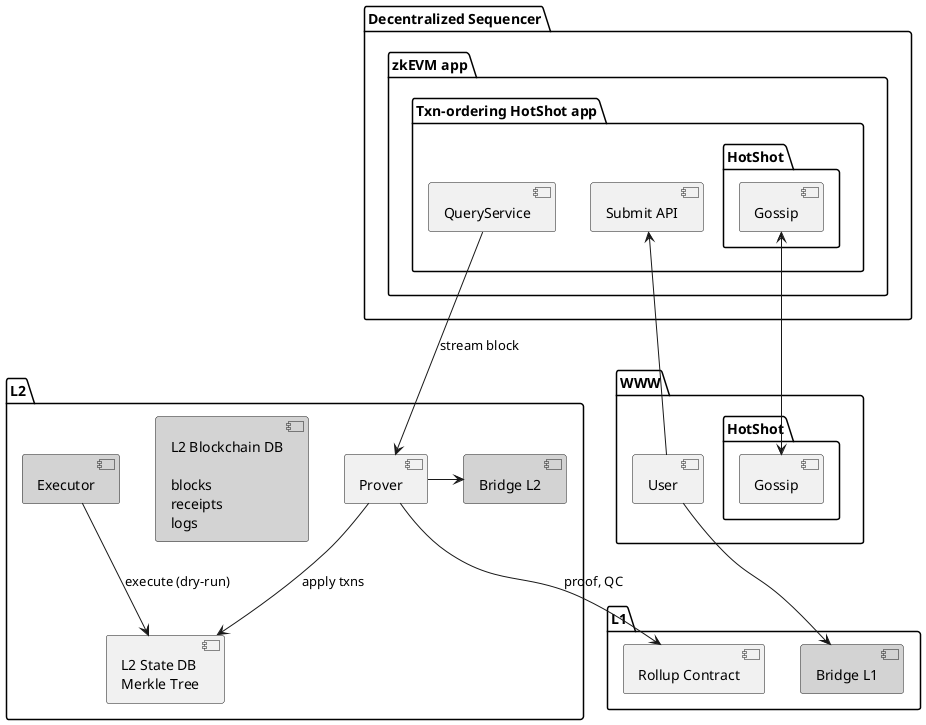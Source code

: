 @startuml
package "WWW" {
  component User
  package "HotShot" as HotShotExternal {
    component "Gossip" as GossipExternal
  }
}

package "Decentralized Sequencer" {
  package "zkEVM app" as zkApp {
    package "Txn-ordering HotShot app" as App {
      component "Submit API" as Submit
      component QueryService
      package HotShot {
        component "Gossip" as GossipInternal
      }
    }
  }
}

package L2 {
  component L2DB #lightgrey [
    L2 Blockchain DB

    blocks
    receipts
    logs
  ]
  component Prover
  component Executor #lightgrey
  component Tree [
    L2 State DB
    Merkle Tree
  ]
  component "Bridge L2" as BridgeL2 #lightgrey
}

package L1 {
  component Rollup [
    Rollup Contract
  ]
  component "Bridge L1" as BridgeL1 #lightgrey
}

GossipInternal <--> GossipExternal
Prover -> BridgeL2
User -down-> Submit
User --> BridgeL1

Executor --> Tree: execute (dry-run)
Prover --> Tree: apply txns
QueryService --> Prover: stream block
Prover --> Rollup: proof, QC
@enduml
